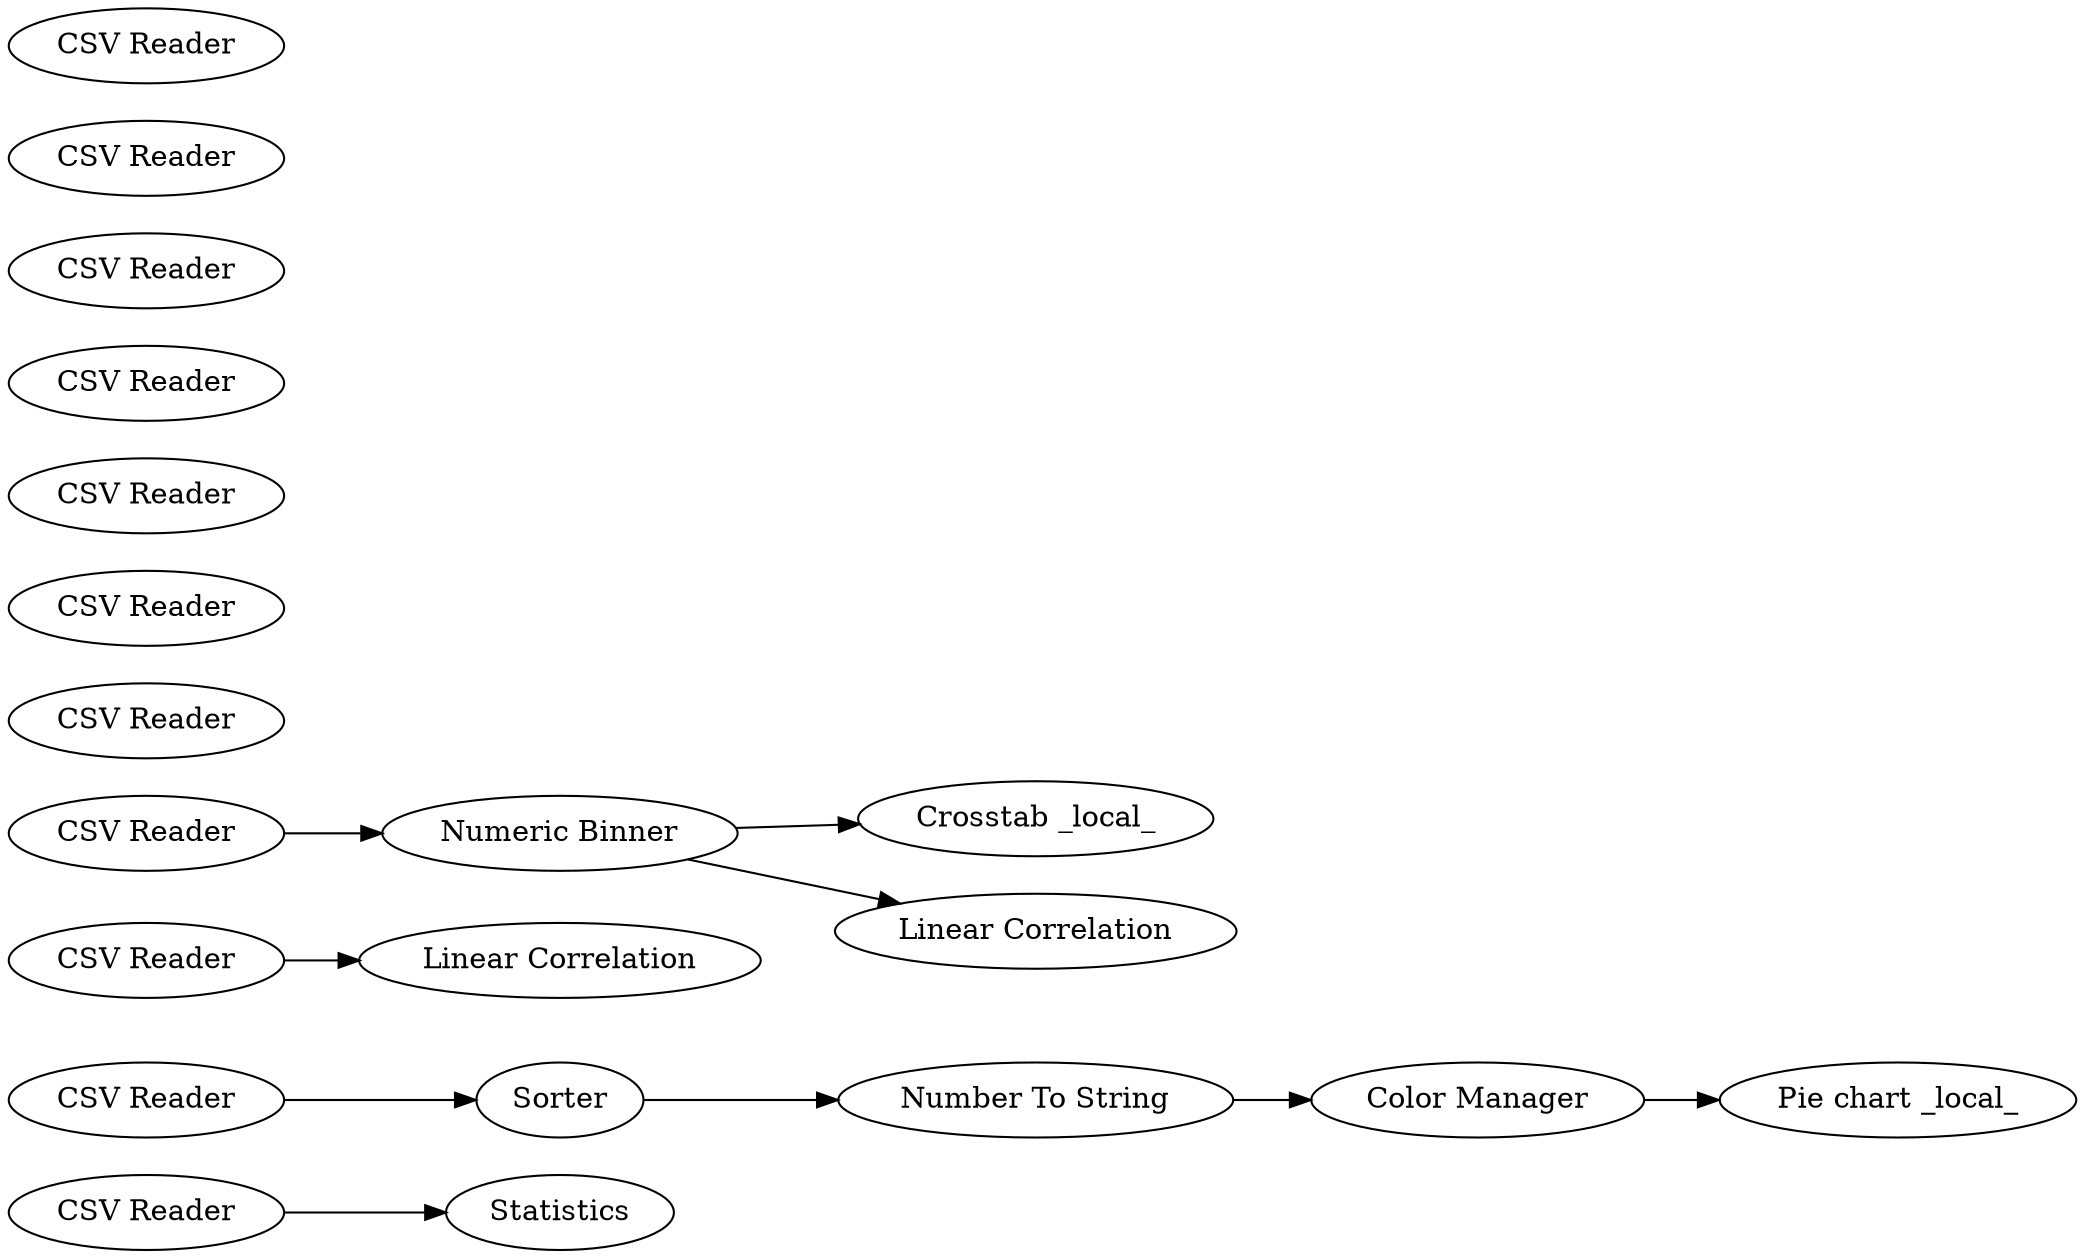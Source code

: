 digraph {
	2 [label=Statistics]
	3 [label="CSV Reader"]
	4 [label="CSV Reader"]
	5 [label="CSV Reader"]
	6 [label="CSV Reader"]
	8 [label="CSV Reader"]
	9 [label="CSV Reader"]
	10 [label="CSV Reader"]
	11 [label="CSV Reader"]
	12 [label="CSV Reader"]
	13 [label="CSV Reader"]
	14 [label="CSV Reader"]
	17 [label=Sorter]
	18 [label="Number To String"]
	19 [label="Pie chart _local_"]
	20 [label="Color Manager"]
	22 [label="Linear Correlation"]
	23 [label="Numeric Binner"]
	26 [label="Crosstab _local_"]
	27 [label="Linear Correlation"]
	3 -> 2
	4 -> 17
	5 -> 22
	6 -> 23
	17 -> 18
	18 -> 20
	20 -> 19
	23 -> 27
	23 -> 26
	rankdir=LR
}
